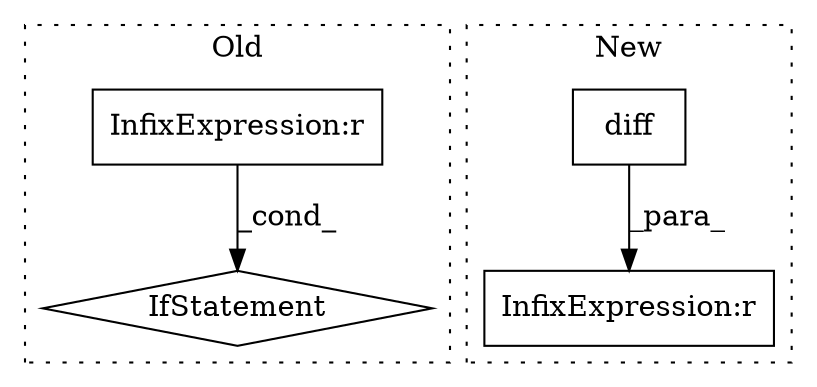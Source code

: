 digraph G {
subgraph cluster0 {
1 [label="IfStatement" a="25" s="3568,3585" l="4,2" shape="diamond"];
3 [label="InfixExpression:r" a="27" s="3577" l="4" shape="box"];
label = "Old";
style="dotted";
}
subgraph cluster1 {
2 [label="diff" a="32" s="3527,3538" l="5,1" shape="box"];
4 [label="InfixExpression:r" a="27" s="3591" l="4" shape="box"];
label = "New";
style="dotted";
}
2 -> 4 [label="_para_"];
3 -> 1 [label="_cond_"];
}